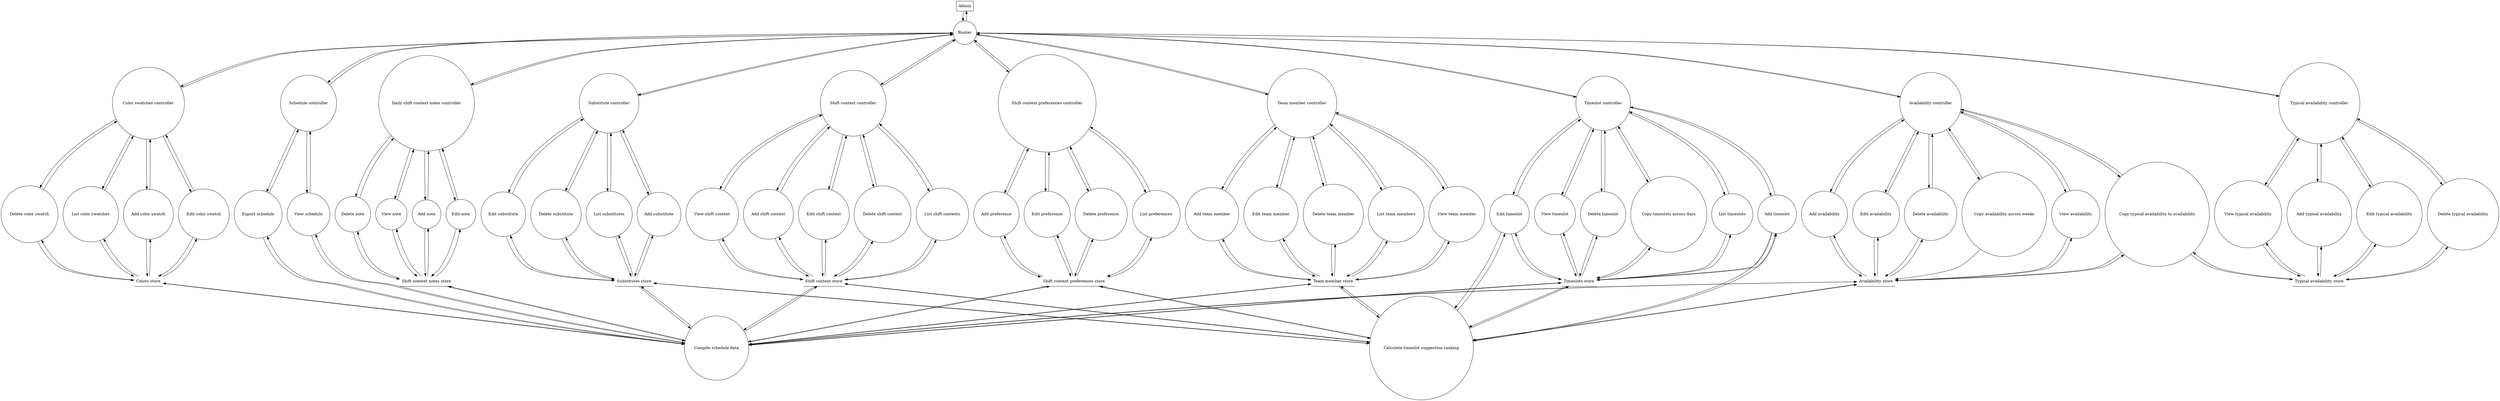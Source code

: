 digraph data_flow_diagram {
    node [ shape = circle ]
    
    Admin [ shape = box ]

    Admin -> Router -> Admin

    subgraph controllers {
        rank = same
        
        "Team member controller"
        "Typical availability controller"
        "Availability controller"
        "Shift context controller"
        "Shift context preferences controller"
        "Color swatches controller"
        "Daily shift context notes controller"
        "Timeslot controller"
        "Substitute controller"
        "Schedule controller"
    }
    
    Router -> {
        "Team member controller"
        "Typical availability controller"
        "Availability controller"
        "Shift context controller"
        "Shift context preferences controller"
        "Color swatches controller"
        "Daily shift context notes controller"
        "Timeslot controller"
        "Substitute controller"
        "Schedule controller"
    } -> Router
    
    subgraph actions {
        rank = same
        
        "List team members"
        "View team member"
        "Add team member"
        "Edit team member"
        "Delete team member"
        
        "View typical availability"
        "Add typical availability"
        "Edit typical availability"
        "Delete typical availability"
        
        "View availability"
        "Add availability"
        "Edit availability"
        "Delete availability"
        "Copy typical availability to availability"
        "Copy availability across weeks"
        
        "List shift contexts"
        "View shift context"
        "Add shift context"
        "Edit shift context"
        "Delete shift context"
        
        "List preferences"
        "Add preference"
        "Edit preference"
        "Delete preference"
        
        "List color swatches"
        "Add color swatch"
        "Edit color swatch"
        "Delete color swatch"
        
        "View note"
        "Add note"
        "Edit note"
        "Delete note"
        
        "List timeslots"
        "View timeslot"
        "Add timeslot"
        "Edit timeslot"
        "Delete timeslot"
        "Copy timeslots across days"
        
        "List substitutes"
        "Add substitute"
        "Edit substitute"
        "Delete substitute"
        
        "View schedule"
        "Export schedule"
    }

    "Team member controller" -> {
        "List team members"
        "View team member"
        "Add team member"
        "Edit team member"
        "Delete team member"
    } -> "Team member controller"

    "Typical availability controller" -> {
        "View typical availability"
        "Add typical availability"
        "Edit typical availability"
        "Delete typical availability"
    } -> "Typical availability controller"

    "Availability controller" -> {
        "View availability"
        "Add availability"
        "Edit availability"
        "Delete availability"
        "Copy typical availability to availability"
        "Copy availability across weeks"
    } -> "Availability controller"

    "Shift context controller" -> {
        "List shift contexts"
        "View shift context"
        "Add shift context"
        "Edit shift context"
        "Delete shift context"
    } -> "Shift context controller"

    "Shift context preferences controller" -> {
        "List preferences"
        "Add preference"
        "Edit preference"
        "Delete preference"
    } -> "Shift context preferences controller"

    "Color swatches controller" -> {
        "List color swatches"
        "Add color swatch"
        "Edit color swatch"
        "Delete color swatch"
    } -> "Color swatches controller"

    "Daily shift context notes controller" -> {
        "View note"
        "Add note"
        "Edit note"
        "Delete note"
    } -> "Daily shift context notes controller"

    "Timeslot controller" -> {
        "List timeslots"
        "View timeslot"
        "Add timeslot"
        "Edit timeslot"
        "Delete timeslot"
        "Copy timeslots across days"
    } -> "Timeslot controller"

    "Substitute controller" -> {
        "List substitutes"
        "Add substitute"
        "Edit substitute"
        "Delete substitute"
    } -> "Substitute controller"

    "Schedule controller" -> {
        "View schedule"
        "Export schedule"
    } -> "Schedule controller"

    /* Data stores */

    subgraph data_stores {
        node [ shape = underline ]
        rank = same
        
        "Team member store"
        "Typical availability store"
        "Availability store"
        "Shift context store"
        "Shift context preferences store"
        "Colors store"
        "Shift context notes store"
        "Timeslots store"
        "Substitutes store"
    }

    "Team member store" -> {
        "List team members"
        "View team member"
        "Add team member"
        "Edit team member"
        "Delete team member"
    } -> "Team member store"
    
    "Typical availability store" -> {
        "View typical availability"
        "Add typical availability"
        "Edit typical availability"
        "Delete typical availability"
    } -> "Typical availability store"
    
    "Availability store" -> {
        "View availability"
        "Add availability"
        "Edit availability"
        "Delete availability"
    } -> "Availability store"
    
    "Copy typical availability to availability" -> {
        "Typical availability store"
        "Availability store"
    } -> "Copy typical availability to availability"
    
    "Copy availability across weeks" -> "Availability store"
    
    "Shift context store" -> {
        "List shift contexts"
        "View shift context"
        "Add shift context"
        "Edit shift context"
        "Delete shift context"
    } -> "Shift context store"
    
    "Shift context preferences store" -> {
        "List preferences"
        "Add preference"
        "Edit preference"
        "Delete preference"
    } -> "Shift context preferences store"
    
    "Colors store" -> {
        "List color swatches"
        "Add color swatch"
        "Edit color swatch"
        "Delete color swatch"
    } -> "Colors store"
    
    "Shift context notes store" -> {
        "View note"
        "Add note"
        "Edit note"
        "Delete note"
    } -> "Shift context notes store"
    
    "Timeslots store" -> {
        "List timeslots"
        "View timeslot"
        "Add timeslot"
        "Edit timeslot"
        "Delete timeslot"
        "Copy timeslots across days"
    } -> "Timeslots store"
    
    "Substitutes store" -> {
        "List substitutes"
        "Add substitute"
        "Edit substitute"
        "Delete substitute"
    } -> "Substitutes store"
    
    /* Logic */
    
    subgraph logic {
        rank = max
        
        "Compile schedule data"
        "Calculate timeslot suggestion ranking"
    }
    
    "Compile schedule data" -> {
        "View schedule"
        "Export schedule"
        "Colors store"
        "Team member store"
        "Availability store"
        "Shift context store"
        "Shift context notes store"
        "Shift context preferences store"
        "Timeslots store"
        "Substitutes store"
    } -> "Compile schedule data"
    
    "Calculate timeslot suggestion ranking" -> {
        "Add timeslot"
        "Edit timeslot"
        "Team member store"
        "Availability store"
        "Shift context store"
        "Shift context preferences store"
        "Timeslots store"
        "Substitutes store"
    } -> "Calculate timeslot suggestion ranking"
}
